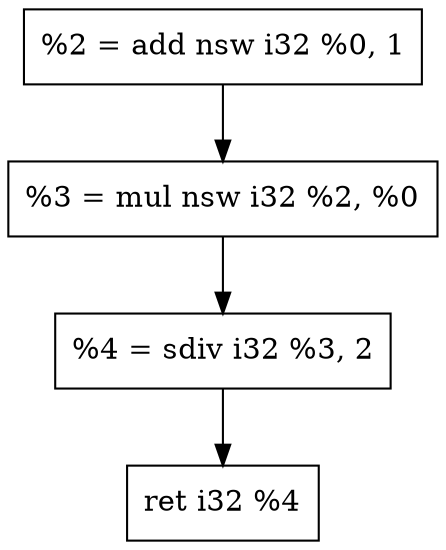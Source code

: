 digraph "DFG for'sum_to_n' function" {
 Node0x55ad3df2a950[shape=record, label="  %2 = add nsw i32 %0, 1"];
 Node0x55ad3df2aa30[shape=record, label="  %3 = mul nsw i32 %2, %0"];
 Node0x55ad3df2ab50[shape=record, label="  %4 = sdiv i32 %3, 2"];
 Node0x55ad3df2ac50[shape=record, label="  ret i32 %4"];
 Node0x55ad3df2a950 -> Node0x55ad3df2aa30
 Node0x55ad3df2aa30 -> Node0x55ad3df2ab50
 Node0x55ad3df2ab50 -> Node0x55ad3df2ac50
}